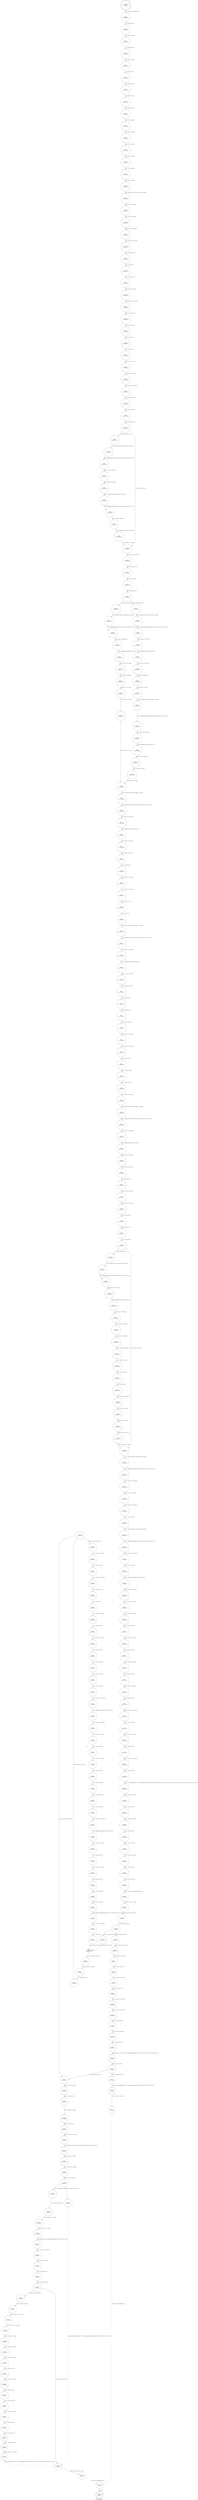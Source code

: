 digraph process_bmpcache2 {
label="process_bmpcache2"
36005 [label="N36005\n(rp:0, ep:0)\nexit", shape="doublecircle"]
36006 [label="N36006\n(rp:264, ep:264)\nentry", shape="doublecircle"]
36006 -> 36008 [label="%4 = alloca %struct.stream*, align 8"]
36008 [label="N36008\n(rp:263, ep:263)", shape="circle"]
36008 -> 36009 [label="%5 = alloca i16, align 2"]
36009 [label="N36009\n(rp:262, ep:262)", shape="circle"]
36009 -> 36010 [label="%6 = alloca i32, align 4"]
36010 [label="N36010\n(rp:261, ep:261)", shape="circle"]
36010 -> 36011 [label="%7 = alloca i8*, align 8"]
36011 [label="N36011\n(rp:260, ep:260)", shape="circle"]
36011 -> 36012 [label="%8 = alloca i32, align 4"]
36012 [label="N36012\n(rp:259, ep:259)", shape="circle"]
36012 -> 36013 [label="%9 = alloca i8, align 1"]
36013 [label="N36013\n(rp:258, ep:258)", shape="circle"]
36013 -> 36014 [label="%10 = alloca i8, align 1"]
36014 [label="N36014\n(rp:257, ep:257)", shape="circle"]
36014 -> 36015 [label="%11 = alloca i8, align 1"]
36015 [label="N36015\n(rp:256, ep:256)", shape="circle"]
36015 -> 36016 [label="%12 = alloca i8, align 1"]
36016 [label="N36016\n(rp:255, ep:255)", shape="circle"]
36016 -> 36017 [label="%13 = alloca i8, align 1"]
36017 [label="N36017\n(rp:254, ep:254)", shape="circle"]
36017 -> 36018 [label="%14 = alloca i16, align 2"]
36018 [label="N36018\n(rp:253, ep:253)", shape="circle"]
36018 -> 36019 [label="%15 = alloca i16, align 2"]
36019 [label="N36019\n(rp:252, ep:252)", shape="circle"]
36019 -> 36020 [label="%16 = alloca i8*, align 8"]
36020 [label="N36020\n(rp:251, ep:251)", shape="circle"]
36020 -> 36021 [label="%17 = alloca i8*, align 8"]
36021 [label="N36021\n(rp:250, ep:250)", shape="circle"]
36021 -> 36022 [label="%18 = alloca i8*, align 8"]
36022 [label="N36022\n(rp:249, ep:249)", shape="circle"]
36022 -> 36024 [label="store %struct.stream* %0, %struct.stream** %4, align 8"]
36024 [label="N36024\n(rp:248, ep:248)", shape="circle"]
36024 -> 36026 [label="store i16 %1, i16* %5, align 2"]
36026 [label="N36026\n(rp:247, ep:247)", shape="circle"]
36026 -> 36040 [label="store i32 %2, i32* %6, align 4"]
36040 [label="N36040\n(rp:246, ep:246)", shape="circle"]
36040 -> 36041 [label="store i8* null, i8** %18, align 8"]
36041 [label="N36041\n(rp:245, ep:245)", shape="circle"]
36041 -> 36042 [label="%19 = load i16, i16* %5, align 2"]
36042 [label="N36042\n(rp:244, ep:244)", shape="circle"]
36042 -> 36043 [label="%20 = zext i16 %19 to i32"]
36043 [label="N36043\n(rp:243, ep:243)", shape="circle"]
36043 -> 36044 [label="%21 = and i32 %20, 7"]
36044 [label="N36044\n(rp:242, ep:242)", shape="circle"]
36044 -> 36045 [label="%22 = trunc i32 %21 to i8"]
36045 [label="N36045\n(rp:241, ep:241)", shape="circle"]
36045 -> 36046 [label="store i8 %22, i8* %9, align 1"]
36046 [label="N36046\n(rp:240, ep:240)", shape="circle"]
36046 -> 36047 [label="%23 = load i16, i16* %5, align 2"]
36047 [label="N36047\n(rp:239, ep:239)", shape="circle"]
36047 -> 36048 [label="%24 = zext i16 %23 to i32"]
36048 [label="N36048\n(rp:238, ep:238)", shape="circle"]
36048 -> 36049 [label="%25 = and i32 %24, 56"]
36049 [label="N36049\n(rp:237, ep:237)", shape="circle"]
36049 -> 36050 [label="%26 = ashr i32 %25, 3"]
36050 [label="N36050\n(rp:236, ep:236)", shape="circle"]
36050 -> 36051 [label="%27 = sub i32 %26, 2"]
36051 [label="N36051\n(rp:235, ep:235)", shape="circle"]
36051 -> 36052 [label="%28 = trunc i32 %27 to i8"]
36052 [label="N36052\n(rp:234, ep:234)", shape="circle"]
36052 -> 36053 [label="store i8 %28, i8* %13, align 1"]
36053 [label="N36053\n(rp:233, ep:233)", shape="circle"]
36053 -> 36054 [label="%29 = load i16, i16* %5, align 2"]
36054 [label="N36054\n(rp:232, ep:232)", shape="circle"]
36054 -> 36055 [label="%30 = zext i16 %29 to i32"]
36055 [label="N36055\n(rp:231, ep:231)", shape="circle"]
36055 -> 36056 [label="%31 = and i32 %30, 256"]
36056 [label="N36056\n(rp:230, ep:230)", shape="circle"]
36056 -> 36057 [label="%32 = icmp ne i32 %31, 0"]
36057 [label="N36057\n(rp:229, ep:229)", shape="circle"]
36057 -> 36300 [label="[%32 = icmp ne i32 %31, 0]"]
36057 -> 36068 [label="[!(%32 = icmp ne i32 %31, 0)]"]
36059 [label="N36059\n(rp:227, ep:227)", shape="circle"]
36059 -> 36060 [label="%35 = getelementptr inbounds %struct.stream, %struct.stream* %34, i32 0, i32 0"]
36060 [label="N36060\n(rp:226, ep:226)", shape="circle"]
36060 -> 36061 [label="%36 = load i8*, i8** %35, align 8"]
36061 [label="N36061\n(rp:225, ep:225)", shape="circle"]
36061 -> 36062 [label="store i8* %36, i8** %18, align 8"]
36062 [label="N36062\n(rp:224, ep:224)", shape="circle"]
36062 -> 36063 [label="%37 = load %struct.stream*, %struct.stream** %4, align 8"]
36063 [label="N36063\n(rp:223, ep:223)", shape="circle"]
36063 -> 36064 [label="%38 = getelementptr inbounds %struct.stream, %struct.stream* %37, i32 0, i32 0"]
36064 [label="N36064\n(rp:222, ep:222)", shape="circle"]
36064 -> 36065 [label="%39 = load i8*, i8** %38, align 8"]
36065 [label="N36065\n(rp:221, ep:221)", shape="circle"]
36065 -> 36066 [label="%40 = getelementptr inbounds i8, i8* %39, i64 8"]
36066 [label="N36066\n(rp:220, ep:220)", shape="circle"]
36066 -> 36068 [label="store i8* %40, i8** %38, align 8"]
36068 [label="N36068\n(rp:219, ep:219)", shape="circle"]
36068 -> 36069 [label="%42 = load i16, i16* %5, align 2"]
36069 [label="N36069\n(rp:218, ep:218)", shape="circle"]
36069 -> 36070 [label="%43 = zext i16 %42 to i32"]
36070 [label="N36070\n(rp:217, ep:217)", shape="circle"]
36070 -> 36071 [label="%44 = and i32 %43, 128"]
36071 [label="N36071\n(rp:216, ep:216)", shape="circle"]
36071 -> 36072 [label="%45 = icmp ne i32 %44, 0"]
36072 [label="N36072\n(rp:215, ep:215)", shape="circle"]
36072 -> 36302 [label="[%45 = icmp ne i32 %44, 0]"]
36072 -> 36303 [label="[!(%45 = icmp ne i32 %44, 0)]"]
36074 [label="N36074\n(rp:199, ep:199)", shape="circle"]
36074 -> 36075 [label="%48 = getelementptr inbounds %struct.stream, %struct.stream* %47, i32 0, i32 0"]
36075 [label="N36075\n(rp:198, ep:198)", shape="circle"]
36075 -> 36076 [label="%49 = load i8*, i8** %48, align 8"]
36076 [label="N36076\n(rp:197, ep:197)", shape="circle"]
36076 -> 36077 [label="%50 = getelementptr inbounds i8, i8* %49, i32 1"]
36077 [label="N36077\n(rp:196, ep:196)", shape="circle"]
36077 -> 36078 [label="store i8* %50, i8** %48, align 8"]
36078 [label="N36078\n(rp:195, ep:195)", shape="circle"]
36078 -> 36079 [label="%51 = load i8, i8* %49, align 1"]
36079 [label="N36079\n(rp:194, ep:194)", shape="circle"]
36079 -> 36080 [label="store i8 %51, i8* %11, align 1"]
36080 [label="N36080\n(rp:193, ep:193)", shape="circle"]
36080 -> 36081 [label="%52 = load i8, i8* %11, align 1"]
36081 [label="N36081\n(rp:192, ep:192)", shape="circle"]
36081 -> 36098 [label="store i8 %52, i8* %12, align 1"]
36084 [label="N36084\n(rp:213, ep:213)", shape="circle"]
36084 -> 36085 [label="%55 = getelementptr inbounds %struct.stream, %struct.stream* %54, i32 0, i32 0"]
36085 [label="N36085\n(rp:212, ep:212)", shape="circle"]
36085 -> 36086 [label="%56 = load i8*, i8** %55, align 8"]
36086 [label="N36086\n(rp:211, ep:211)", shape="circle"]
36086 -> 36087 [label="%57 = getelementptr inbounds i8, i8* %56, i32 1"]
36087 [label="N36087\n(rp:210, ep:210)", shape="circle"]
36087 -> 36088 [label="store i8* %57, i8** %55, align 8"]
36088 [label="N36088\n(rp:209, ep:209)", shape="circle"]
36088 -> 36089 [label="%58 = load i8, i8* %56, align 1"]
36089 [label="N36089\n(rp:208, ep:208)", shape="circle"]
36089 -> 36090 [label="store i8 %58, i8* %11, align 1"]
36090 [label="N36090\n(rp:207, ep:207)", shape="circle"]
36090 -> 36091 [label="%59 = load %struct.stream*, %struct.stream** %4, align 8"]
36091 [label="N36091\n(rp:206, ep:206)", shape="circle"]
36091 -> 36092 [label="%60 = getelementptr inbounds %struct.stream, %struct.stream* %59, i32 0, i32 0"]
36092 [label="N36092\n(rp:205, ep:205)", shape="circle"]
36092 -> 36093 [label="%61 = load i8*, i8** %60, align 8"]
36093 [label="N36093\n(rp:204, ep:204)", shape="circle"]
36093 -> 36094 [label="%62 = getelementptr inbounds i8, i8* %61, i32 1"]
36094 [label="N36094\n(rp:203, ep:203)", shape="circle"]
36094 -> 36095 [label="store i8* %62, i8** %60, align 8"]
36095 [label="N36095\n(rp:202, ep:202)", shape="circle"]
36095 -> 36096 [label="%63 = load i8, i8* %61, align 1"]
36096 [label="N36096\n(rp:201, ep:201)", shape="circle"]
36096 -> 36098 [label="store i8 %63, i8* %12, align 1"]
36098 [label="N36098\n(rp:191, ep:191)", shape="circle"]
36098 -> 36099 [label="%65 = load %struct.stream*, %struct.stream** %4, align 8"]
36099 [label="N36099\n(rp:190, ep:190)", shape="circle"]
36099 -> 36100 [label="%66 = getelementptr inbounds %struct.stream, %struct.stream* %65, i32 0, i32 0"]
36100 [label="N36100\n(rp:189, ep:189)", shape="circle"]
36100 -> 36101 [label="%67 = load i8*, i8** %66, align 8"]
36101 [label="N36101\n(rp:188, ep:188)", shape="circle"]
36101 -> 36102 [label="%68 = getelementptr inbounds i8, i8* %67, i32 1"]
36102 [label="N36102\n(rp:187, ep:187)", shape="circle"]
36102 -> 36103 [label="store i8* %68, i8** %66, align 8"]
36103 [label="N36103\n(rp:186, ep:186)", shape="circle"]
36103 -> 36104 [label="%69 = load i8, i8* %67, align 1"]
36104 [label="N36104\n(rp:185, ep:185)", shape="circle"]
36104 -> 36105 [label="%70 = zext i8 %69 to i16"]
36105 [label="N36105\n(rp:184, ep:184)", shape="circle"]
36105 -> 36106 [label="store i16 %70, i16* %15, align 2"]
36106 [label="N36106\n(rp:183, ep:183)", shape="circle"]
36106 -> 36107 [label="%71 = load i16, i16* %15, align 2"]
36107 [label="N36107\n(rp:182, ep:182)", shape="circle"]
36107 -> 36108 [label="%72 = zext i16 %71 to i32"]
36108 [label="N36108\n(rp:181, ep:181)", shape="circle"]
36108 -> 36109 [label="%73 = shl i32 %72, 8"]
36109 [label="N36109\n(rp:180, ep:180)", shape="circle"]
36109 -> 36110 [label="%74 = load %struct.stream*, %struct.stream** %4, align 8"]
36110 [label="N36110\n(rp:179, ep:179)", shape="circle"]
36110 -> 36111 [label="%75 = getelementptr inbounds %struct.stream, %struct.stream* %74, i32 0, i32 0"]
36111 [label="N36111\n(rp:178, ep:178)", shape="circle"]
36111 -> 36112 [label="%76 = load i8*, i8** %75, align 8"]
36112 [label="N36112\n(rp:177, ep:177)", shape="circle"]
36112 -> 36113 [label="%77 = getelementptr inbounds i8, i8* %76, i32 1"]
36113 [label="N36113\n(rp:176, ep:176)", shape="circle"]
36113 -> 36114 [label="store i8* %77, i8** %75, align 8"]
36114 [label="N36114\n(rp:175, ep:175)", shape="circle"]
36114 -> 36115 [label="%78 = load i8, i8* %76, align 1"]
36115 [label="N36115\n(rp:174, ep:174)", shape="circle"]
36115 -> 36116 [label="%79 = zext i8 %78 to i32"]
36116 [label="N36116\n(rp:173, ep:173)", shape="circle"]
36116 -> 36117 [label="%80 = add i32 %73, %79"]
36117 [label="N36117\n(rp:172, ep:172)", shape="circle"]
36117 -> 36118 [label="%81 = trunc i32 %80 to i16"]
36118 [label="N36118\n(rp:171, ep:171)", shape="circle"]
36118 -> 36119 [label="store i16 %81, i16* %15, align 2"]
36119 [label="N36119\n(rp:170, ep:170)", shape="circle"]
36119 -> 36120 [label="%82 = load i16, i16* %15, align 2"]
36120 [label="N36120\n(rp:169, ep:169)", shape="circle"]
36120 -> 36121 [label="%83 = zext i16 %82 to i32"]
36121 [label="N36121\n(rp:168, ep:168)", shape="circle"]
36121 -> 36122 [label="%84 = and i32 %83, 16383"]
36122 [label="N36122\n(rp:167, ep:167)", shape="circle"]
36122 -> 36123 [label="%85 = trunc i32 %84 to i16"]
36123 [label="N36123\n(rp:166, ep:166)", shape="circle"]
36123 -> 36124 [label="store i16 %85, i16* %15, align 2"]
36124 [label="N36124\n(rp:165, ep:165)", shape="circle"]
36124 -> 36125 [label="%86 = load %struct.stream*, %struct.stream** %4, align 8"]
36125 [label="N36125\n(rp:164, ep:164)", shape="circle"]
36125 -> 36126 [label="%87 = getelementptr inbounds %struct.stream, %struct.stream* %86, i32 0, i32 0"]
36126 [label="N36126\n(rp:163, ep:163)", shape="circle"]
36126 -> 36127 [label="%88 = load i8*, i8** %87, align 8"]
36127 [label="N36127\n(rp:162, ep:162)", shape="circle"]
36127 -> 36128 [label="%89 = getelementptr inbounds i8, i8* %88, i32 1"]
36128 [label="N36128\n(rp:161, ep:161)", shape="circle"]
36128 -> 36129 [label="store i8* %89, i8** %87, align 8"]
36129 [label="N36129\n(rp:160, ep:160)", shape="circle"]
36129 -> 36130 [label="%90 = load i8, i8* %88, align 1"]
36130 [label="N36130\n(rp:159, ep:159)", shape="circle"]
36130 -> 36131 [label="%91 = zext i8 %90 to i16"]
36131 [label="N36131\n(rp:158, ep:158)", shape="circle"]
36131 -> 36132 [label="store i16 %91, i16* %14, align 2"]
36132 [label="N36132\n(rp:157, ep:157)", shape="circle"]
36132 -> 36133 [label="%92 = load i16, i16* %14, align 2"]
36133 [label="N36133\n(rp:156, ep:156)", shape="circle"]
36133 -> 36134 [label="%93 = zext i16 %92 to i32"]
36134 [label="N36134\n(rp:155, ep:155)", shape="circle"]
36134 -> 36135 [label="%94 = and i32 %93, 128"]
36135 [label="N36135\n(rp:154, ep:154)", shape="circle"]
36135 -> 36136 [label="%95 = icmp ne i32 %94, 0"]
36136 [label="N36136\n(rp:153, ep:153)", shape="circle"]
36136 -> 36304 [label="[%95 = icmp ne i32 %94, 0]"]
36136 -> 36154 [label="[!(%95 = icmp ne i32 %94, 0)]"]
36138 [label="N36138\n(rp:151, ep:151)", shape="circle"]
36138 -> 36139 [label="%98 = getelementptr inbounds %struct.stream, %struct.stream* %97, i32 0, i32 0"]
36139 [label="N36139\n(rp:150, ep:150)", shape="circle"]
36139 -> 36140 [label="%99 = load i8*, i8** %98, align 8"]
36140 [label="N36140\n(rp:149, ep:149)", shape="circle"]
36140 -> 36141 [label="%100 = getelementptr inbounds i8, i8* %99, i32 1"]
36141 [label="N36141\n(rp:148, ep:148)", shape="circle"]
36141 -> 36142 [label="store i8* %100, i8** %98, align 8"]
36142 [label="N36142\n(rp:147, ep:147)", shape="circle"]
36142 -> 36143 [label="%101 = load i8, i8* %99, align 1"]
36143 [label="N36143\n(rp:146, ep:146)", shape="circle"]
36143 -> 36144 [label="store i8 %101, i8* %10, align 1"]
36144 [label="N36144\n(rp:145, ep:145)", shape="circle"]
36144 -> 36145 [label="%102 = load i16, i16* %14, align 2"]
36145 [label="N36145\n(rp:144, ep:144)", shape="circle"]
36145 -> 36146 [label="%103 = zext i16 %102 to i32"]
36146 [label="N36146\n(rp:143, ep:143)", shape="circle"]
36146 -> 36147 [label="%104 = xor i32 %103, 128"]
36147 [label="N36147\n(rp:142, ep:142)", shape="circle"]
36147 -> 36148 [label="%105 = shl i32 %104, 8"]
36148 [label="N36148\n(rp:141, ep:141)", shape="circle"]
36148 -> 36149 [label="%106 = load i8, i8* %10, align 1"]
36149 [label="N36149\n(rp:140, ep:140)", shape="circle"]
36149 -> 36150 [label="%107 = zext i8 %106 to i32"]
36150 [label="N36150\n(rp:139, ep:139)", shape="circle"]
36150 -> 36151 [label="%108 = add i32 %105, %107"]
36151 [label="N36151\n(rp:138, ep:138)", shape="circle"]
36151 -> 36152 [label="%109 = trunc i32 %108 to i16"]
36152 [label="N36152\n(rp:137, ep:137)", shape="circle"]
36152 -> 36154 [label="store i16 %109, i16* %14, align 2"]
36154 [label="N36154\n(rp:136, ep:136)", shape="circle"]
36154 -> 36155 [label="%111 = load %struct.stream*, %struct.stream** %4, align 8"]
36155 [label="N36155\n(rp:135, ep:135)", shape="circle"]
36155 -> 36156 [label="%112 = getelementptr inbounds %struct.stream, %struct.stream* %111, i32 0, i32 0"]
36156 [label="N36156\n(rp:134, ep:134)", shape="circle"]
36156 -> 36157 [label="%113 = load i8*, i8** %112, align 8"]
36157 [label="N36157\n(rp:133, ep:133)", shape="circle"]
36157 -> 36158 [label="store i8* %113, i8** %16, align 8"]
36158 [label="N36158\n(rp:132, ep:132)", shape="circle"]
36158 -> 36159 [label="%114 = load i16, i16* %15, align 2"]
36159 [label="N36159\n(rp:131, ep:131)", shape="circle"]
36159 -> 36160 [label="%115 = zext i16 %114 to i32"]
36160 [label="N36160\n(rp:130, ep:130)", shape="circle"]
36160 -> 36161 [label="%116 = load %struct.stream*, %struct.stream** %4, align 8"]
36161 [label="N36161\n(rp:129, ep:129)", shape="circle"]
36161 -> 36162 [label="%117 = getelementptr inbounds %struct.stream, %struct.stream* %116, i32 0, i32 0"]
36162 [label="N36162\n(rp:128, ep:128)", shape="circle"]
36162 -> 36163 [label="%118 = load i8*, i8** %117, align 8"]
36163 [label="N36163\n(rp:127, ep:127)", shape="circle"]
36163 -> 36164 [label="%119 = sext i32 %115 to i64"]
36164 [label="N36164\n(rp:126, ep:126)", shape="circle"]
36164 -> 36165 [label="%120 = getelementptr inbounds i8, i8* %118, i64 %119"]
36165 [label="N36165\n(rp:125, ep:125)", shape="circle"]
36165 -> 36166 [label="store i8* %120, i8** %117, align 8"]
36166 [label="N36166\n(rp:124, ep:124)", shape="circle"]
36166 -> 36167 [label="%121 = load i32, i32* %6, align 4"]
36167 [label="N36167\n(rp:123, ep:123)", shape="circle"]
36167 -> 36168 [label="%122 = load i16, i16* %5, align 2"]
36168 [label="N36168\n(rp:122, ep:122)", shape="circle"]
36168 -> 36169 [label="%123 = zext i16 %122 to i32"]
36169 [label="N36169\n(rp:121, ep:121)", shape="circle"]
36169 -> 36170 [label="%124 = load i8, i8* %11, align 1"]
36170 [label="N36170\n(rp:120, ep:120)", shape="circle"]
36170 -> 36171 [label="%125 = zext i8 %124 to i32"]
36171 [label="N36171\n(rp:119, ep:119)", shape="circle"]
36171 -> 36172 [label="%126 = load i8, i8* %12, align 1"]
36172 [label="N36172\n(rp:118, ep:118)", shape="circle"]
36172 -> 36173 [label="%127 = zext i8 %126 to i32"]
36173 [label="N36173\n(rp:117, ep:117)", shape="circle"]
36173 -> 36174 [label="%128 = load i8, i8* %9, align 1"]
36174 [label="N36174\n(rp:116, ep:116)", shape="circle"]
36174 -> 36175 [label="%129 = zext i8 %128 to i32"]
36175 [label="N36175\n(rp:115, ep:115)", shape="circle"]
36175 -> 36176 [label="%130 = load i16, i16* %14, align 2"]
36176 [label="N36176\n(rp:114, ep:114)", shape="circle"]
36176 -> 36177 [label="%131 = zext i16 %130 to i32"]
36177 [label="N36177\n(rp:113, ep:113)", shape="circle"]
36177 -> 36178 [label="%132 = load i8, i8* %13, align 1"]
36178 [label="N36178\n(rp:112, ep:112)", shape="circle"]
36178 -> 36179 [label="%133 = zext i8 %132 to i32"]
36179 [label="N36179\n(rp:111, ep:111)", shape="circle"]
36179 -> 36180 [label="%134 = load i16, i16* %15, align 2"]
36180 [label="N36180\n(rp:110, ep:110)", shape="circle"]
36180 -> 36181 [label="%135 = zext i16 %134 to i32"]
36181 [label="N36181\n(rp:109, ep:109)", shape="circle"]
36181 -> 36182 [label="logger --@-- call void @logger(i32 5, i32 0, i8* getelementptr inbounds ([84 x i8], [84 x i8]* @.str.8.133, i32 0, i32 0), i32 %121, i32 %123, i32 %125, i32 %127, i32 %129, i32 %131, i32 %133, i32 %135)", style="dashed", color="blue"]
36182 [label="N36182\n(rp:108, ep:108)", shape="circle"]
36182 -> 36183 [label="%136 = load i8, i8* %11, align 1"]
36183 [label="N36183\n(rp:107, ep:107)", shape="circle"]
36183 -> 36184 [label="%137 = zext i8 %136 to i32"]
36184 [label="N36184\n(rp:106, ep:106)", shape="circle"]
36184 -> 36185 [label="%138 = load i8, i8* %12, align 1"]
36185 [label="N36185\n(rp:105, ep:105)", shape="circle"]
36185 -> 36186 [label="%139 = zext i8 %138 to i32"]
36186 [label="N36186\n(rp:104, ep:104)", shape="circle"]
36186 -> 36187 [label="%140 = mul i32 %137, %139"]
36187 [label="N36187\n(rp:103, ep:103)", shape="circle"]
36187 -> 36188 [label="%141 = load i8, i8* %13, align 1"]
36188 [label="N36188\n(rp:102, ep:102)", shape="circle"]
36188 -> 36189 [label="%142 = zext i8 %141 to i32"]
36189 [label="N36189\n(rp:101, ep:101)", shape="circle"]
36189 -> 36190 [label="%143 = mul i32 %140, %142"]
36190 [label="N36190\n(rp:100, ep:100)", shape="circle"]
36190 -> 36191 [label="xmalloc --@-- %144 = call i8* @xmalloc(i32 %143)", style="dashed", color="blue"]
36191 [label="N36191\n(rp:99, ep:99)", shape="circle"]
36191 -> 36192 [label="store i8* %144, i8** %17, align 8"]
36192 [label="N36192\n(rp:98, ep:98)", shape="circle"]
36192 -> 36193 [label="%145 = load i32, i32* %6, align 4"]
36193 [label="N36193\n(rp:97, ep:97)", shape="circle"]
36193 -> 36194 [label="%146 = icmp ne i32 %145, 0"]
36194 [label="N36194\n(rp:96, ep:96)", shape="circle"]
36194 -> 36306 [label="[%146 = icmp ne i32 %145, 0]"]
36194 -> 36307 [label="[!(%146 = icmp ne i32 %145, 0)]"]
36196 [label="N36196\n(rp:54, ep:54)", shape="circle"]
36196 -> 36197 [label="%149 = load i8, i8* %11, align 1"]
36197 [label="N36197\n(rp:53, ep:53)", shape="circle"]
36197 -> 36198 [label="%150 = zext i8 %149 to i32"]
36198 [label="N36198\n(rp:52, ep:52)", shape="circle"]
36198 -> 36199 [label="%151 = load i8, i8* %12, align 1"]
36199 [label="N36199\n(rp:51, ep:51)", shape="circle"]
36199 -> 36200 [label="%152 = zext i8 %151 to i32"]
36200 [label="N36200\n(rp:50, ep:50)", shape="circle"]
36200 -> 36201 [label="%153 = load i8*, i8** %16, align 8"]
36201 [label="N36201\n(rp:49, ep:49)", shape="circle"]
36201 -> 36202 [label="%154 = load i16, i16* %15, align 2"]
36202 [label="N36202\n(rp:48, ep:48)", shape="circle"]
36202 -> 36203 [label="%155 = zext i16 %154 to i32"]
36203 [label="N36203\n(rp:47, ep:47)", shape="circle"]
36203 -> 36204 [label="%156 = load i8, i8* %13, align 1"]
36204 [label="N36204\n(rp:46, ep:46)", shape="circle"]
36204 -> 36205 [label="%157 = zext i8 %156 to i32"]
36205 [label="N36205\n(rp:45, ep:45)", shape="circle"]
36205 -> 36206 [label="bitmap_decompress --@-- %158 = call i32 @bitmap_decompress(i8* %148, i32 %150, i32 %152, i8* %153, i32 %155, i32 %157)", style="dashed", color="blue"]
36206 [label="N36206\n(rp:44, ep:44)", shape="circle"]
36206 -> 36207 [label="%159 = icmp ne i32 %158, 0"]
36207 [label="N36207\n(rp:43, ep:43)", shape="circle"]
36207 -> 36309 [label="[!(%159 = icmp ne i32 %158, 0)]"]
36207 -> 36257 [label="[%159 = icmp ne i32 %158, 0]"]
36209 [label="N36209\n(rp:3, ep:3)", shape="circle"]
36209 -> 36210 [label="%161 = load i8*, i8** %17, align 8"]
36210 [label="N36210\n(rp:2, ep:2)", shape="circle"]
36210 -> 36299 [label="xfree --@-- call void @xfree(i8* %161)", style="dashed", color="blue"]
36215 [label="N36215\n(rp:94, ep:60)", shape="box"]
36215 -> 36216 [label="%165 = load i32, i32* %8, align 4"]
36215 -> 36215 [label="@", style="dashed", color="orange"]
36215 -> 36219 [label="@", style="dashed", color="orange"]
36216 [label="N36216\n(rp:93, ep:59)", shape="circle"]
36216 -> 36217 [label="%166 = load i8, i8* %12, align 1"]
36217 [label="N36217\n(rp:92, ep:58)", shape="circle"]
36217 -> 36218 [label="%167 = zext i8 %166 to i32"]
36218 [label="N36218\n(rp:91, ep:57)", shape="circle"]
36218 -> 36219 [label="%168 = icmp slt i32 %165, %167"]
36219 [label="N36219\n(rp:90, ep:56)", shape="circle"]
36219 -> 36310 [label="[%168 = icmp slt i32 %165, %167]"]
36219 -> 36257 [label="[!(%168 = icmp slt i32 %165, %167)]"]
36221 [label="N36221\n(rp:88, ep:93)", shape="circle"]
36221 -> 36222 [label="%171 = zext i8 %170 to i32"]
36222 [label="N36222\n(rp:87, ep:92)", shape="circle"]
36222 -> 36223 [label="%172 = load i32, i32* %8, align 4"]
36223 [label="N36223\n(rp:86, ep:91)", shape="circle"]
36223 -> 36224 [label="%173 = sub i32 %171, %172"]
36224 [label="N36224\n(rp:85, ep:90)", shape="circle"]
36224 -> 36225 [label="%174 = sub i32 %173, 1"]
36225 [label="N36225\n(rp:84, ep:89)", shape="circle"]
36225 -> 36226 [label="%175 = load i8, i8* %11, align 1"]
36226 [label="N36226\n(rp:83, ep:88)", shape="circle"]
36226 -> 36227 [label="%176 = zext i8 %175 to i32"]
36227 [label="N36227\n(rp:82, ep:87)", shape="circle"]
36227 -> 36228 [label="%177 = load i8, i8* %13, align 1"]
36228 [label="N36228\n(rp:81, ep:86)", shape="circle"]
36228 -> 36229 [label="%178 = zext i8 %177 to i32"]
36229 [label="N36229\n(rp:80, ep:85)", shape="circle"]
36229 -> 36230 [label="%179 = mul i32 %176, %178"]
36230 [label="N36230\n(rp:79, ep:84)", shape="circle"]
36230 -> 36231 [label="%180 = mul i32 %174, %179"]
36231 [label="N36231\n(rp:78, ep:83)", shape="circle"]
36231 -> 36232 [label="%181 = sext i32 %180 to i64"]
36232 [label="N36232\n(rp:77, ep:82)", shape="circle"]
36232 -> 36233 [label="%182 = load i8*, i8** %17, align 8"]
36233 [label="N36233\n(rp:76, ep:81)", shape="circle"]
36233 -> 36234 [label="%183 = getelementptr inbounds i8, i8* %182, i64 %181"]
36234 [label="N36234\n(rp:75, ep:80)", shape="circle"]
36234 -> 36235 [label="%184 = load i32, i32* %8, align 4"]
36235 [label="N36235\n(rp:74, ep:79)", shape="circle"]
36235 -> 36236 [label="%185 = load i8, i8* %11, align 1"]
36236 [label="N36236\n(rp:73, ep:78)", shape="circle"]
36236 -> 36237 [label="%186 = zext i8 %185 to i32"]
36237 [label="N36237\n(rp:72, ep:77)", shape="circle"]
36237 -> 36238 [label="%187 = load i8, i8* %13, align 1"]
36238 [label="N36238\n(rp:71, ep:76)", shape="circle"]
36238 -> 36239 [label="%188 = zext i8 %187 to i32"]
36239 [label="N36239\n(rp:70, ep:75)", shape="circle"]
36239 -> 36240 [label="%189 = mul i32 %186, %188"]
36240 [label="N36240\n(rp:69, ep:74)", shape="circle"]
36240 -> 36241 [label="%190 = mul i32 %184, %189"]
36241 [label="N36241\n(rp:68, ep:73)", shape="circle"]
36241 -> 36242 [label="%191 = sext i32 %190 to i64"]
36242 [label="N36242\n(rp:67, ep:72)", shape="circle"]
36242 -> 36243 [label="%192 = load i8*, i8** %16, align 8"]
36243 [label="N36243\n(rp:66, ep:71)", shape="circle"]
36243 -> 36244 [label="%193 = getelementptr inbounds i8, i8* %192, i64 %191"]
36244 [label="N36244\n(rp:65, ep:70)", shape="circle"]
36244 -> 36245 [label="%194 = load i8, i8* %11, align 1"]
36245 [label="N36245\n(rp:64, ep:69)", shape="circle"]
36245 -> 36246 [label="%195 = zext i8 %194 to i32"]
36246 [label="N36246\n(rp:63, ep:68)", shape="circle"]
36246 -> 36247 [label="%196 = load i8, i8* %13, align 1"]
36247 [label="N36247\n(rp:62, ep:67)", shape="circle"]
36247 -> 36248 [label="%197 = zext i8 %196 to i32"]
36248 [label="N36248\n(rp:61, ep:66)", shape="circle"]
36248 -> 36249 [label="%198 = mul i32 %195, %197"]
36249 [label="N36249\n(rp:60, ep:65)", shape="circle"]
36249 -> 36250 [label="%199 = sext i32 %198 to i64"]
36250 [label="N36250\n(rp:59, ep:64)", shape="circle"]
36250 -> 36252 [label="call void @llvm.memcpy.p0i8.p0i8.i64(i8* %183, i8* %193, i64 %199, i32 1, i1 false)"]
36252 [label="N36252\n(rp:58, ep:63)", shape="circle"]
36252 -> 36253 [label="%201 = load i32, i32* %8, align 4"]
36253 [label="N36253\n(rp:57, ep:62)", shape="circle"]
36253 -> 36254 [label="%202 = add i32 %201, 1"]
36254 [label="N36254\n(rp:56, ep:61)", shape="circle"]
36254 -> 36215 [label="store i32 %202, i32* %8, align 4"]
36257 [label="N36257\n(rp:42, ep:42)", shape="circle"]
36257 -> 36258 [label="%205 = load i8, i8* %11, align 1"]
36258 [label="N36258\n(rp:41, ep:41)", shape="circle"]
36258 -> 36259 [label="%206 = zext i8 %205 to i32"]
36259 [label="N36259\n(rp:40, ep:40)", shape="circle"]
36259 -> 36260 [label="%207 = load i8, i8* %12, align 1"]
36260 [label="N36260\n(rp:39, ep:39)", shape="circle"]
36260 -> 36261 [label="%208 = zext i8 %207 to i32"]
36261 [label="N36261\n(rp:38, ep:38)", shape="circle"]
36261 -> 36262 [label="%209 = load i8*, i8** %17, align 8"]
36262 [label="N36262\n(rp:37, ep:37)", shape="circle"]
36262 -> 36263 [label="ui_create_bitmap --@-- %210 = call i8* @ui_create_bitmap(i32 %206, i32 %208, i8* %209)", style="dashed", color="blue"]
36263 [label="N36263\n(rp:36, ep:36)", shape="circle"]
36263 -> 36264 [label="store i8* %210, i8** %7, align 8"]
36264 [label="N36264\n(rp:35, ep:35)", shape="circle"]
36264 -> 36265 [label="%211 = load i8*, i8** %7, align 8"]
36265 [label="N36265\n(rp:34, ep:34)", shape="circle"]
36265 -> 36266 [label="%212 = icmp ne i8* %211, null"]
36266 [label="N36266\n(rp:33, ep:33)", shape="circle"]
36266 -> 36312 [label="[%212 = icmp ne i8* %211, null]"]
36266 -> 36313 [label="[!(%212 = icmp ne i8* %211, null)]"]
36268 [label="N36268\n(rp:30, ep:30)", shape="circle"]
36268 -> 36269 [label="%215 = load i16, i16* %14, align 2"]
36269 [label="N36269\n(rp:29, ep:29)", shape="circle"]
36269 -> 36270 [label="%216 = load i8*, i8** %7, align 8"]
36270 [label="N36270\n(rp:28, ep:28)", shape="circle"]
36270 -> 36271 [label="cache_put_bitmap --@-- call void @cache_put_bitmap(i8 %214, i16 %215, i8* %216)", style="dashed", color="blue"]
36271 [label="N36271\n(rp:27, ep:27)", shape="circle"]
36271 -> 36272 [label="%217 = load i16, i16* %5, align 2"]
36272 [label="N36272\n(rp:26, ep:26)", shape="circle"]
36272 -> 36273 [label="%218 = zext i16 %217 to i32"]
36273 [label="N36273\n(rp:25, ep:25)", shape="circle"]
36273 -> 36274 [label="%219 = and i32 %218, 256"]
36274 [label="N36274\n(rp:24, ep:24)", shape="circle"]
36274 -> 36275 [label="%220 = icmp ne i32 %219, 0"]
36275 [label="N36275\n(rp:23, ep:23)", shape="circle"]
36275 -> 36314 [label="[%220 = icmp ne i32 %219, 0]"]
36275 -> 36296 [label="[!(%220 = icmp ne i32 %219, 0)]"]
36277 [label="N36277\n(rp:21, ep:21)", shape="circle"]
36277 -> 36278 [label="%223 = load i16, i16* %14, align 2"]
36278 [label="N36278\n(rp:20, ep:20)", shape="circle"]
36278 -> 36279 [label="%224 = load i8*, i8** %18, align 8"]
36279 [label="N36279\n(rp:19, ep:19)", shape="circle"]
36279 -> 36280 [label="%225 = load i8, i8* %11, align 1"]
36280 [label="N36280\n(rp:18, ep:18)", shape="circle"]
36280 -> 36281 [label="%226 = load i8, i8* %12, align 1"]
36281 [label="N36281\n(rp:17, ep:17)", shape="circle"]
36281 -> 36282 [label="%227 = load i8, i8* %11, align 1"]
36282 [label="N36282\n(rp:16, ep:16)", shape="circle"]
36282 -> 36283 [label="%228 = zext i8 %227 to i32"]
36283 [label="N36283\n(rp:15, ep:15)", shape="circle"]
36283 -> 36284 [label="%229 = load i8, i8* %12, align 1"]
36284 [label="N36284\n(rp:14, ep:14)", shape="circle"]
36284 -> 36285 [label="%230 = zext i8 %229 to i32"]
36285 [label="N36285\n(rp:13, ep:13)", shape="circle"]
36285 -> 36286 [label="%231 = mul i32 %228, %230"]
36286 [label="N36286\n(rp:12, ep:12)", shape="circle"]
36286 -> 36287 [label="%232 = load i8, i8* %13, align 1"]
36287 [label="N36287\n(rp:11, ep:11)", shape="circle"]
36287 -> 36288 [label="%233 = zext i8 %232 to i32"]
36288 [label="N36288\n(rp:10, ep:10)", shape="circle"]
36288 -> 36289 [label="%234 = mul i32 %231, %233"]
36289 [label="N36289\n(rp:9, ep:9)", shape="circle"]
36289 -> 36290 [label="%235 = trunc i32 %234 to i16"]
36290 [label="N36290\n(rp:8, ep:8)", shape="circle"]
36290 -> 36291 [label="%236 = load i8*, i8** %17, align 8"]
36291 [label="N36291\n(rp:7, ep:7)", shape="circle"]
36291 -> 36296 [label="pstcache_save_bitmap --@-- %237 = call i32 @pstcache_save_bitmap(i8 %222, i16 %223, i8* %224, i8 %225, i8 %226, i16 %235, i8* %236)", style="dashed", color="blue"]
36296 [label="N36296\n(rp:6, ep:6)", shape="circle"]
36296 -> 36297 [label="%241 = load i8*, i8** %17, align 8"]
36297 [label="N36297\n(rp:5, ep:5)", shape="circle"]
36297 -> 36299 [label="xfree --@-- call void @xfree(i8* %241)", style="dashed", color="blue"]
36299 [label="N36299\n(rp:1, ep:1)", shape="circle"]
36299 -> 36005 [label="ret void"]
36300 [label="N36300\n(rp:228, ep:228)", shape="circle"]
36300 -> 36059 [label="%34 = load %struct.stream*, %struct.stream** %4, align 8"]
36302 [label="N36302\n(rp:200, ep:200)", shape="circle"]
36302 -> 36074 [label="%47 = load %struct.stream*, %struct.stream** %4, align 8"]
36303 [label="N36303\n(rp:214, ep:214)", shape="circle"]
36303 -> 36084 [label="%54 = load %struct.stream*, %struct.stream** %4, align 8"]
36304 [label="N36304\n(rp:152, ep:152)", shape="circle"]
36304 -> 36138 [label="%97 = load %struct.stream*, %struct.stream** %4, align 8"]
36306 [label="N36306\n(rp:55, ep:55)", shape="circle"]
36306 -> 36196 [label="%148 = load i8*, i8** %17, align 8"]
36307 [label="N36307\n(rp:95, ep:95)", shape="circle"]
36307 -> 36215 [label="store i32 0, i32* %8, align 4"]
36309 [label="N36309\n(rp:4, ep:4)", shape="circle"]
36309 -> 36209 [label="logger --@-- call void @logger(i32 5, i32 3, i8* getelementptr inbounds ([54 x i8], [54 x i8]* @.str.9.134, i32 0, i32 0))", style="dashed", color="blue"]
36310 [label="N36310\n(rp:89, ep:94)", shape="circle"]
36310 -> 36221 [label="%170 = load i8, i8* %12, align 1"]
36312 [label="N36312\n(rp:31, ep:31)", shape="circle"]
36312 -> 36268 [label="%214 = load i8, i8* %9, align 1"]
36313 [label="N36313\n(rp:32, ep:32)", shape="circle"]
36313 -> 36296 [label="logger --@-- call void @logger(i32 5, i32 3, i8* getelementptr inbounds ([48 x i8], [48 x i8]* @.str.10.135, i32 0, i32 0))", style="dashed", color="blue"]
36314 [label="N36314\n(rp:22, ep:22)", shape="circle"]
36314 -> 36277 [label="%222 = load i8, i8* %9, align 1"]
}
